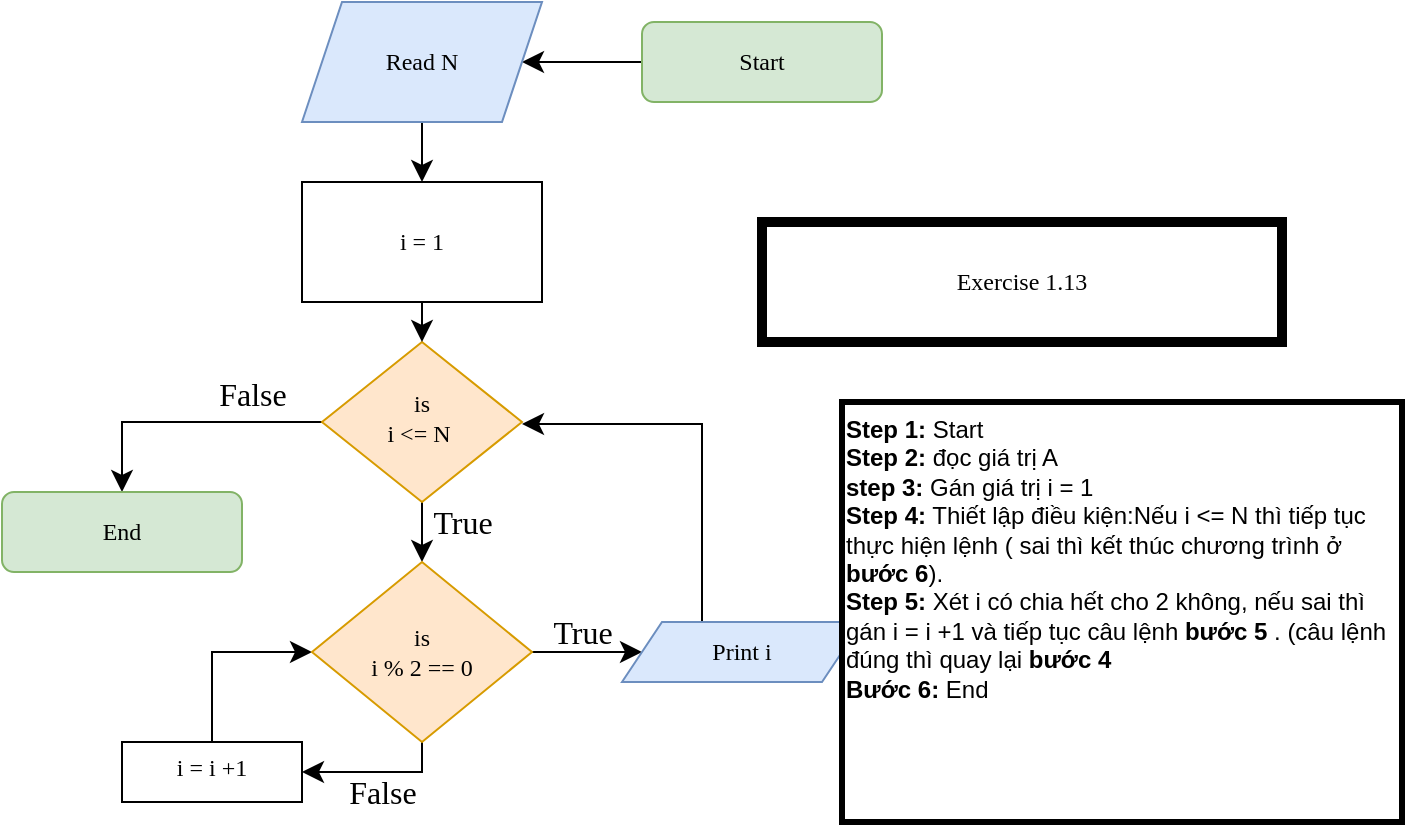 <mxfile version="24.7.16">
  <diagram id="C5RBs43oDa-KdzZeNtuy" name="Exercise1_13">
    <mxGraphModel dx="659" dy="409" grid="1" gridSize="10" guides="1" tooltips="1" connect="1" arrows="1" fold="1" page="1" pageScale="1" pageWidth="827" pageHeight="1169" math="0" shadow="0">
      <root>
        <mxCell id="WIyWlLk6GJQsqaUBKTNV-0" />
        <mxCell id="WIyWlLk6GJQsqaUBKTNV-1" parent="WIyWlLk6GJQsqaUBKTNV-0" />
        <mxCell id="oFoFfGU5__sFehaqfYq7-1" value="" style="edgeStyle=none;curved=1;rounded=0;orthogonalLoop=1;jettySize=auto;html=1;fontSize=12;startSize=8;endSize=8;fontFamily=Times New Roman;" parent="WIyWlLk6GJQsqaUBKTNV-1" source="WIyWlLk6GJQsqaUBKTNV-3" target="oFoFfGU5__sFehaqfYq7-0" edge="1">
          <mxGeometry relative="1" as="geometry" />
        </mxCell>
        <mxCell id="WIyWlLk6GJQsqaUBKTNV-3" value="Start" style="rounded=1;whiteSpace=wrap;html=1;fontSize=12;glass=0;strokeWidth=1;shadow=0;fillColor=#d5e8d4;strokeColor=#82b366;fontFamily=Times New Roman;" parent="WIyWlLk6GJQsqaUBKTNV-1" vertex="1">
          <mxGeometry x="330" y="170" width="120" height="40" as="geometry" />
        </mxCell>
        <mxCell id="oFoFfGU5__sFehaqfYq7-18" value="" style="edgeStyle=none;curved=1;rounded=0;orthogonalLoop=1;jettySize=auto;html=1;fontSize=12;startSize=8;endSize=8;fontFamily=Times New Roman;" parent="WIyWlLk6GJQsqaUBKTNV-1" source="WIyWlLk6GJQsqaUBKTNV-6" target="oFoFfGU5__sFehaqfYq7-17" edge="1">
          <mxGeometry relative="1" as="geometry" />
        </mxCell>
        <mxCell id="oFoFfGU5__sFehaqfYq7-30" style="edgeStyle=orthogonalEdgeStyle;rounded=0;orthogonalLoop=1;jettySize=auto;html=1;entryX=0.5;entryY=0;entryDx=0;entryDy=0;fontSize=12;startSize=8;endSize=8;fontFamily=Times New Roman;" parent="WIyWlLk6GJQsqaUBKTNV-1" source="WIyWlLk6GJQsqaUBKTNV-6" target="WIyWlLk6GJQsqaUBKTNV-11" edge="1">
          <mxGeometry relative="1" as="geometry" />
        </mxCell>
        <mxCell id="WIyWlLk6GJQsqaUBKTNV-6" value="is&lt;div&gt;i &amp;lt;= N&amp;nbsp;&lt;/div&gt;" style="rhombus;whiteSpace=wrap;html=1;shadow=0;fontFamily=Times New Roman;fontSize=12;align=center;strokeWidth=1;spacing=6;spacingTop=-4;fillColor=#ffe6cc;strokeColor=#d79b00;" parent="WIyWlLk6GJQsqaUBKTNV-1" vertex="1">
          <mxGeometry x="170" y="330" width="100" height="80" as="geometry" />
        </mxCell>
        <mxCell id="WIyWlLk6GJQsqaUBKTNV-11" value="End" style="rounded=1;whiteSpace=wrap;html=1;fontSize=12;glass=0;strokeWidth=1;shadow=0;fillColor=#d5e8d4;strokeColor=#82b366;fontFamily=Times New Roman;" parent="WIyWlLk6GJQsqaUBKTNV-1" vertex="1">
          <mxGeometry x="10" y="405" width="120" height="40" as="geometry" />
        </mxCell>
        <mxCell id="oFoFfGU5__sFehaqfYq7-6" value="" style="edgeStyle=none;curved=1;rounded=0;orthogonalLoop=1;jettySize=auto;html=1;fontSize=12;startSize=8;endSize=8;fontFamily=Times New Roman;" parent="WIyWlLk6GJQsqaUBKTNV-1" source="oFoFfGU5__sFehaqfYq7-0" target="oFoFfGU5__sFehaqfYq7-5" edge="1">
          <mxGeometry relative="1" as="geometry" />
        </mxCell>
        <mxCell id="oFoFfGU5__sFehaqfYq7-0" value="Read N" style="shape=parallelogram;perimeter=parallelogramPerimeter;whiteSpace=wrap;html=1;fixedSize=1;fillColor=#dae8fc;strokeColor=#6c8ebf;fontFamily=Times New Roman;" parent="WIyWlLk6GJQsqaUBKTNV-1" vertex="1">
          <mxGeometry x="160" y="160" width="120" height="60" as="geometry" />
        </mxCell>
        <mxCell id="oFoFfGU5__sFehaqfYq7-29" style="edgeStyle=none;curved=1;rounded=0;orthogonalLoop=1;jettySize=auto;html=1;entryX=0.5;entryY=0;entryDx=0;entryDy=0;fontSize=12;startSize=8;endSize=8;fontFamily=Times New Roman;" parent="WIyWlLk6GJQsqaUBKTNV-1" source="oFoFfGU5__sFehaqfYq7-5" target="WIyWlLk6GJQsqaUBKTNV-6" edge="1">
          <mxGeometry relative="1" as="geometry" />
        </mxCell>
        <mxCell id="oFoFfGU5__sFehaqfYq7-5" value="i = 1" style="whiteSpace=wrap;html=1;fontFamily=Times New Roman;" parent="WIyWlLk6GJQsqaUBKTNV-1" vertex="1">
          <mxGeometry x="160" y="250" width="120" height="60" as="geometry" />
        </mxCell>
        <mxCell id="oFoFfGU5__sFehaqfYq7-9" value="False" style="text;html=1;align=center;verticalAlign=middle;resizable=0;points=[];autosize=1;strokeColor=none;fillColor=none;fontSize=16;fontFamily=Times New Roman;" parent="WIyWlLk6GJQsqaUBKTNV-1" vertex="1">
          <mxGeometry x="105" y="341" width="60" height="30" as="geometry" />
        </mxCell>
        <mxCell id="oFoFfGU5__sFehaqfYq7-22" style="edgeStyle=orthogonalEdgeStyle;rounded=0;orthogonalLoop=1;jettySize=auto;html=1;entryX=0;entryY=0.5;entryDx=0;entryDy=0;fontSize=12;startSize=8;endSize=8;exitX=0.5;exitY=0;exitDx=0;exitDy=0;fontFamily=Times New Roman;" parent="WIyWlLk6GJQsqaUBKTNV-1" source="oFoFfGU5__sFehaqfYq7-10" target="oFoFfGU5__sFehaqfYq7-17" edge="1">
          <mxGeometry relative="1" as="geometry">
            <mxPoint x="110" y="600" as="sourcePoint" />
            <mxPoint x="120" y="490.0" as="targetPoint" />
            <Array as="points">
              <mxPoint x="115" y="485" />
            </Array>
          </mxGeometry>
        </mxCell>
        <mxCell id="oFoFfGU5__sFehaqfYq7-10" value="i = i +1" style="whiteSpace=wrap;html=1;shadow=0;strokeWidth=1;spacing=6;spacingTop=-4;fontFamily=Times New Roman;" parent="WIyWlLk6GJQsqaUBKTNV-1" vertex="1">
          <mxGeometry x="70" y="530" width="90" height="30" as="geometry" />
        </mxCell>
        <mxCell id="oFoFfGU5__sFehaqfYq7-12" value="True" style="text;html=1;align=center;verticalAlign=middle;resizable=0;points=[];autosize=1;strokeColor=none;fillColor=none;fontSize=16;fontFamily=Times New Roman;" parent="WIyWlLk6GJQsqaUBKTNV-1" vertex="1">
          <mxGeometry x="215" y="405" width="50" height="30" as="geometry" />
        </mxCell>
        <mxCell id="oFoFfGU5__sFehaqfYq7-20" style="edgeStyle=orthogonalEdgeStyle;rounded=0;orthogonalLoop=1;jettySize=auto;html=1;entryX=1;entryY=0.5;entryDx=0;entryDy=0;fontSize=12;startSize=8;endSize=8;exitX=0.5;exitY=1;exitDx=0;exitDy=0;fontFamily=Times New Roman;" parent="WIyWlLk6GJQsqaUBKTNV-1" source="oFoFfGU5__sFehaqfYq7-17" target="oFoFfGU5__sFehaqfYq7-10" edge="1">
          <mxGeometry relative="1" as="geometry">
            <Array as="points">
              <mxPoint x="220" y="545" />
            </Array>
          </mxGeometry>
        </mxCell>
        <mxCell id="oFoFfGU5__sFehaqfYq7-24" style="edgeStyle=orthogonalEdgeStyle;rounded=0;orthogonalLoop=1;jettySize=auto;html=1;entryX=0;entryY=0.5;entryDx=0;entryDy=0;fontSize=12;startSize=8;endSize=8;exitX=1;exitY=0.5;exitDx=0;exitDy=0;fontFamily=Times New Roman;" parent="WIyWlLk6GJQsqaUBKTNV-1" source="oFoFfGU5__sFehaqfYq7-17" target="oFoFfGU5__sFehaqfYq7-23" edge="1">
          <mxGeometry relative="1" as="geometry">
            <mxPoint x="467.5" y="634.0" as="sourcePoint" />
          </mxGeometry>
        </mxCell>
        <mxCell id="oFoFfGU5__sFehaqfYq7-17" value="&lt;div&gt;is&lt;/div&gt;i % 2 == 0" style="rhombus;whiteSpace=wrap;html=1;fillColor=#ffe6cc;strokeColor=#d79b00;fontFamily=Times New Roman;" parent="WIyWlLk6GJQsqaUBKTNV-1" vertex="1">
          <mxGeometry x="165" y="440" width="110" height="90" as="geometry" />
        </mxCell>
        <mxCell id="oFoFfGU5__sFehaqfYq7-21" value="False" style="text;html=1;align=center;verticalAlign=middle;resizable=0;points=[];autosize=1;strokeColor=none;fillColor=none;fontSize=16;fontFamily=Times New Roman;" parent="WIyWlLk6GJQsqaUBKTNV-1" vertex="1">
          <mxGeometry x="170" y="540" width="60" height="30" as="geometry" />
        </mxCell>
        <mxCell id="oFoFfGU5__sFehaqfYq7-27" value="" style="edgeStyle=orthogonalEdgeStyle;rounded=0;orthogonalLoop=1;jettySize=auto;html=1;fontSize=12;startSize=8;endSize=8;entryX=1;entryY=1;entryDx=0;entryDy=0;fontFamily=Times New Roman;" parent="WIyWlLk6GJQsqaUBKTNV-1" edge="1">
          <mxGeometry relative="1" as="geometry">
            <mxPoint x="360" y="480" as="sourcePoint" />
            <mxPoint x="270" y="370.97" as="targetPoint" />
            <Array as="points">
              <mxPoint x="360" y="486" />
              <mxPoint x="360" y="371" />
            </Array>
          </mxGeometry>
        </mxCell>
        <mxCell id="oFoFfGU5__sFehaqfYq7-23" value="Print i" style="shape=parallelogram;perimeter=parallelogramPerimeter;whiteSpace=wrap;html=1;fixedSize=1;fillColor=#dae8fc;strokeColor=#6c8ebf;fontFamily=Times New Roman;" parent="WIyWlLk6GJQsqaUBKTNV-1" vertex="1">
          <mxGeometry x="320" y="470" width="120" height="30" as="geometry" />
        </mxCell>
        <mxCell id="oFoFfGU5__sFehaqfYq7-25" value="True" style="text;html=1;align=center;verticalAlign=middle;resizable=0;points=[];autosize=1;strokeColor=none;fillColor=none;fontSize=16;fontFamily=Times New Roman;" parent="WIyWlLk6GJQsqaUBKTNV-1" vertex="1">
          <mxGeometry x="275" y="460" width="50" height="30" as="geometry" />
        </mxCell>
        <mxCell id="LbeI-k4mVUJRVQXKX2w_-0" value="Exercise 1.13" style="rounded=0;whiteSpace=wrap;html=1;strokeWidth=5;fontFamily=Times New Roman;" parent="WIyWlLk6GJQsqaUBKTNV-1" vertex="1">
          <mxGeometry x="390" y="270" width="260" height="60" as="geometry" />
        </mxCell>
        <mxCell id="XDWNYPffty6zlSSb9JcE-0" value="&lt;b&gt;Step 1:&lt;/b&gt; Start&lt;div&gt;&lt;b&gt;Step 2:&lt;/b&gt; đọc giá trị A&amp;nbsp;&lt;/div&gt;&lt;div&gt;&lt;b&gt;step 3:&lt;/b&gt; Gán giá trị i = 1&lt;/div&gt;&lt;div&gt;&lt;b&gt;Step 4:&lt;/b&gt; Thiết lập điều kiện:Nếu i &amp;lt;= N thì tiếp tục thực hiện lệnh&amp;nbsp;&lt;span style=&quot;background-color: initial;&quot;&gt;( sai thì kết thúc chương trình ở &lt;b&gt;bước 6&lt;/b&gt;).&lt;/span&gt;&lt;/div&gt;&lt;div&gt;&lt;span style=&quot;background-color: initial;&quot;&gt;&lt;b&gt;Step 5:&lt;/b&gt; X&lt;/span&gt;&lt;span style=&quot;background-color: initial;&quot;&gt;ét i có chia hết cho 2 không, nếu sai thì gán i = i +1 và tiếp tục câu lệnh &lt;b&gt;bước 5&lt;/b&gt; . (câu lệnh đúng thì quay lại &lt;b&gt;bước 4&lt;/b&gt;&lt;/span&gt;&lt;/div&gt;&lt;div&gt;&lt;span style=&quot;background-color: initial;&quot;&gt;&lt;b&gt;Bước 6: &lt;/b&gt;End&lt;/span&gt;&lt;/div&gt;" style="whiteSpace=wrap;html=1;verticalAlign=top;align=left;strokeWidth=3;" vertex="1" parent="WIyWlLk6GJQsqaUBKTNV-1">
          <mxGeometry x="430" y="360" width="280" height="210" as="geometry" />
        </mxCell>
      </root>
    </mxGraphModel>
  </diagram>
</mxfile>
